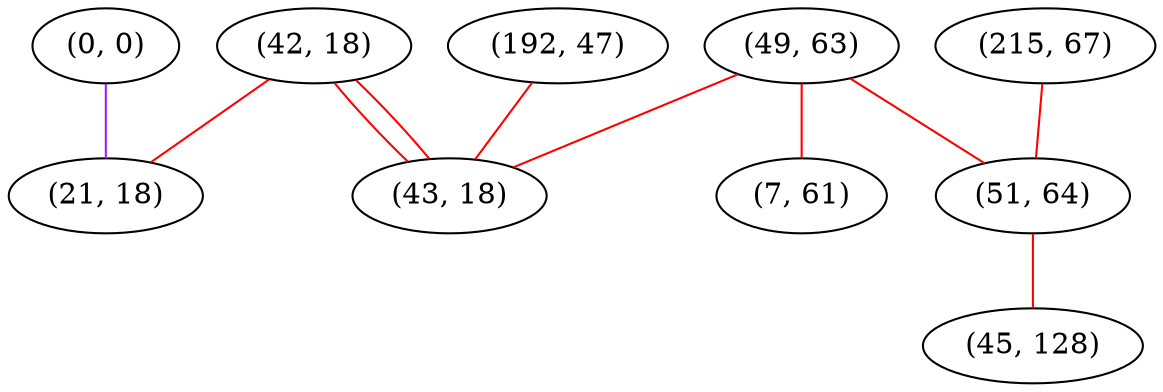 graph "" {
"(0, 0)";
"(192, 47)";
"(49, 63)";
"(215, 67)";
"(42, 18)";
"(51, 64)";
"(43, 18)";
"(7, 61)";
"(21, 18)";
"(45, 128)";
"(0, 0)" -- "(21, 18)"  [color=purple, key=0, weight=4];
"(192, 47)" -- "(43, 18)"  [color=red, key=0, weight=1];
"(49, 63)" -- "(51, 64)"  [color=red, key=0, weight=1];
"(49, 63)" -- "(43, 18)"  [color=red, key=0, weight=1];
"(49, 63)" -- "(7, 61)"  [color=red, key=0, weight=1];
"(215, 67)" -- "(51, 64)"  [color=red, key=0, weight=1];
"(42, 18)" -- "(43, 18)"  [color=red, key=0, weight=1];
"(42, 18)" -- "(43, 18)"  [color=red, key=1, weight=1];
"(42, 18)" -- "(21, 18)"  [color=red, key=0, weight=1];
"(51, 64)" -- "(45, 128)"  [color=red, key=0, weight=1];
}
